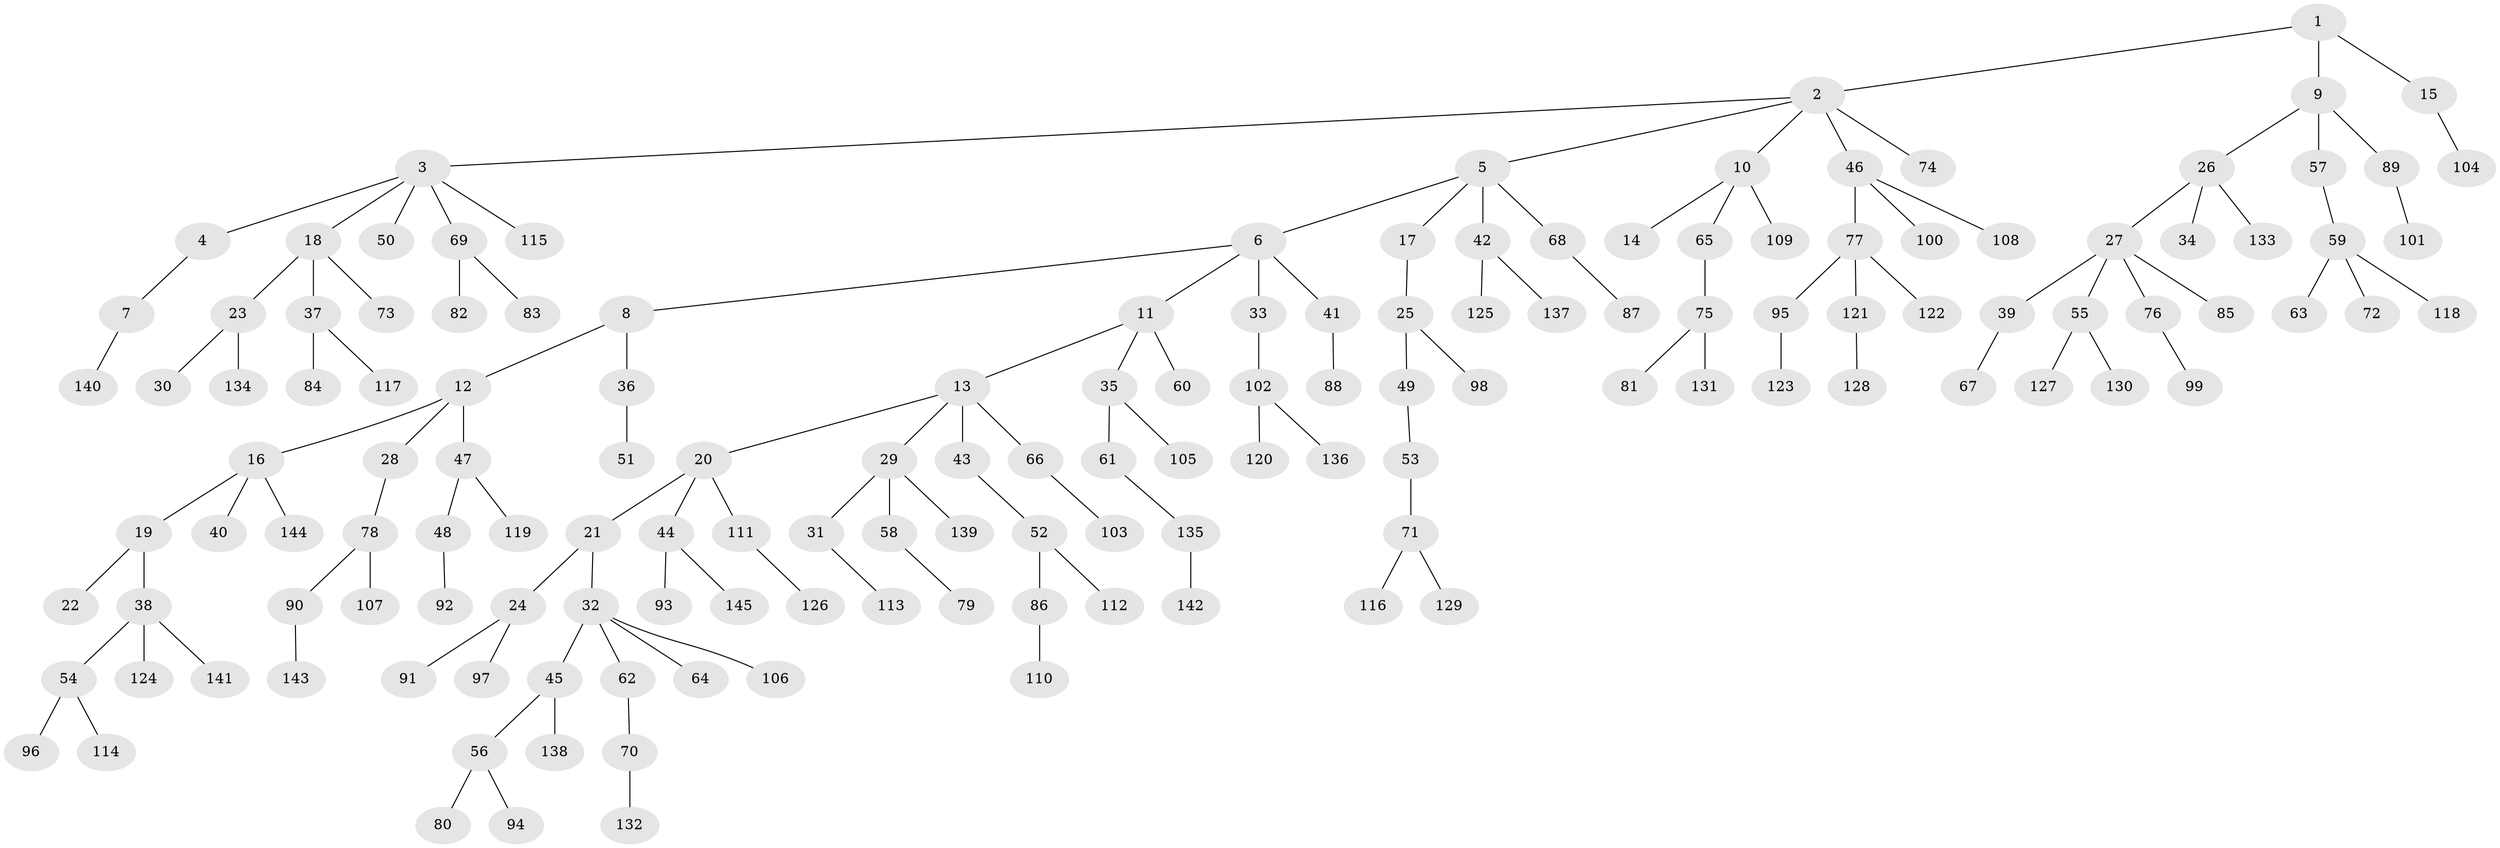 // coarse degree distribution, {5: 0.056818181818181816, 2: 0.2840909090909091, 4: 0.056818181818181816, 3: 0.14772727272727273, 1: 0.45454545454545453}
// Generated by graph-tools (version 1.1) at 2025/37/03/04/25 23:37:24]
// undirected, 145 vertices, 144 edges
graph export_dot {
  node [color=gray90,style=filled];
  1;
  2;
  3;
  4;
  5;
  6;
  7;
  8;
  9;
  10;
  11;
  12;
  13;
  14;
  15;
  16;
  17;
  18;
  19;
  20;
  21;
  22;
  23;
  24;
  25;
  26;
  27;
  28;
  29;
  30;
  31;
  32;
  33;
  34;
  35;
  36;
  37;
  38;
  39;
  40;
  41;
  42;
  43;
  44;
  45;
  46;
  47;
  48;
  49;
  50;
  51;
  52;
  53;
  54;
  55;
  56;
  57;
  58;
  59;
  60;
  61;
  62;
  63;
  64;
  65;
  66;
  67;
  68;
  69;
  70;
  71;
  72;
  73;
  74;
  75;
  76;
  77;
  78;
  79;
  80;
  81;
  82;
  83;
  84;
  85;
  86;
  87;
  88;
  89;
  90;
  91;
  92;
  93;
  94;
  95;
  96;
  97;
  98;
  99;
  100;
  101;
  102;
  103;
  104;
  105;
  106;
  107;
  108;
  109;
  110;
  111;
  112;
  113;
  114;
  115;
  116;
  117;
  118;
  119;
  120;
  121;
  122;
  123;
  124;
  125;
  126;
  127;
  128;
  129;
  130;
  131;
  132;
  133;
  134;
  135;
  136;
  137;
  138;
  139;
  140;
  141;
  142;
  143;
  144;
  145;
  1 -- 2;
  1 -- 9;
  1 -- 15;
  2 -- 3;
  2 -- 5;
  2 -- 10;
  2 -- 46;
  2 -- 74;
  3 -- 4;
  3 -- 18;
  3 -- 50;
  3 -- 69;
  3 -- 115;
  4 -- 7;
  5 -- 6;
  5 -- 17;
  5 -- 42;
  5 -- 68;
  6 -- 8;
  6 -- 11;
  6 -- 33;
  6 -- 41;
  7 -- 140;
  8 -- 12;
  8 -- 36;
  9 -- 26;
  9 -- 57;
  9 -- 89;
  10 -- 14;
  10 -- 65;
  10 -- 109;
  11 -- 13;
  11 -- 35;
  11 -- 60;
  12 -- 16;
  12 -- 28;
  12 -- 47;
  13 -- 20;
  13 -- 29;
  13 -- 43;
  13 -- 66;
  15 -- 104;
  16 -- 19;
  16 -- 40;
  16 -- 144;
  17 -- 25;
  18 -- 23;
  18 -- 37;
  18 -- 73;
  19 -- 22;
  19 -- 38;
  20 -- 21;
  20 -- 44;
  20 -- 111;
  21 -- 24;
  21 -- 32;
  23 -- 30;
  23 -- 134;
  24 -- 91;
  24 -- 97;
  25 -- 49;
  25 -- 98;
  26 -- 27;
  26 -- 34;
  26 -- 133;
  27 -- 39;
  27 -- 55;
  27 -- 76;
  27 -- 85;
  28 -- 78;
  29 -- 31;
  29 -- 58;
  29 -- 139;
  31 -- 113;
  32 -- 45;
  32 -- 62;
  32 -- 64;
  32 -- 106;
  33 -- 102;
  35 -- 61;
  35 -- 105;
  36 -- 51;
  37 -- 84;
  37 -- 117;
  38 -- 54;
  38 -- 124;
  38 -- 141;
  39 -- 67;
  41 -- 88;
  42 -- 125;
  42 -- 137;
  43 -- 52;
  44 -- 93;
  44 -- 145;
  45 -- 56;
  45 -- 138;
  46 -- 77;
  46 -- 100;
  46 -- 108;
  47 -- 48;
  47 -- 119;
  48 -- 92;
  49 -- 53;
  52 -- 86;
  52 -- 112;
  53 -- 71;
  54 -- 96;
  54 -- 114;
  55 -- 127;
  55 -- 130;
  56 -- 80;
  56 -- 94;
  57 -- 59;
  58 -- 79;
  59 -- 63;
  59 -- 72;
  59 -- 118;
  61 -- 135;
  62 -- 70;
  65 -- 75;
  66 -- 103;
  68 -- 87;
  69 -- 82;
  69 -- 83;
  70 -- 132;
  71 -- 116;
  71 -- 129;
  75 -- 81;
  75 -- 131;
  76 -- 99;
  77 -- 95;
  77 -- 121;
  77 -- 122;
  78 -- 90;
  78 -- 107;
  86 -- 110;
  89 -- 101;
  90 -- 143;
  95 -- 123;
  102 -- 120;
  102 -- 136;
  111 -- 126;
  121 -- 128;
  135 -- 142;
}
